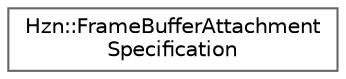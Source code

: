 digraph "Graphical Class Hierarchy"
{
 // LATEX_PDF_SIZE
  bgcolor="transparent";
  edge [fontname=Helvetica,fontsize=10,labelfontname=Helvetica,labelfontsize=10];
  node [fontname=Helvetica,fontsize=10,shape=box,height=0.2,width=0.4];
  rankdir="LR";
  Node0 [label="Hzn::FrameBufferAttachment\lSpecification",height=0.2,width=0.4,color="grey40", fillcolor="white", style="filled",URL="$struct_hzn_1_1_frame_buffer_attachment_specification.html",tooltip=" "];
}
